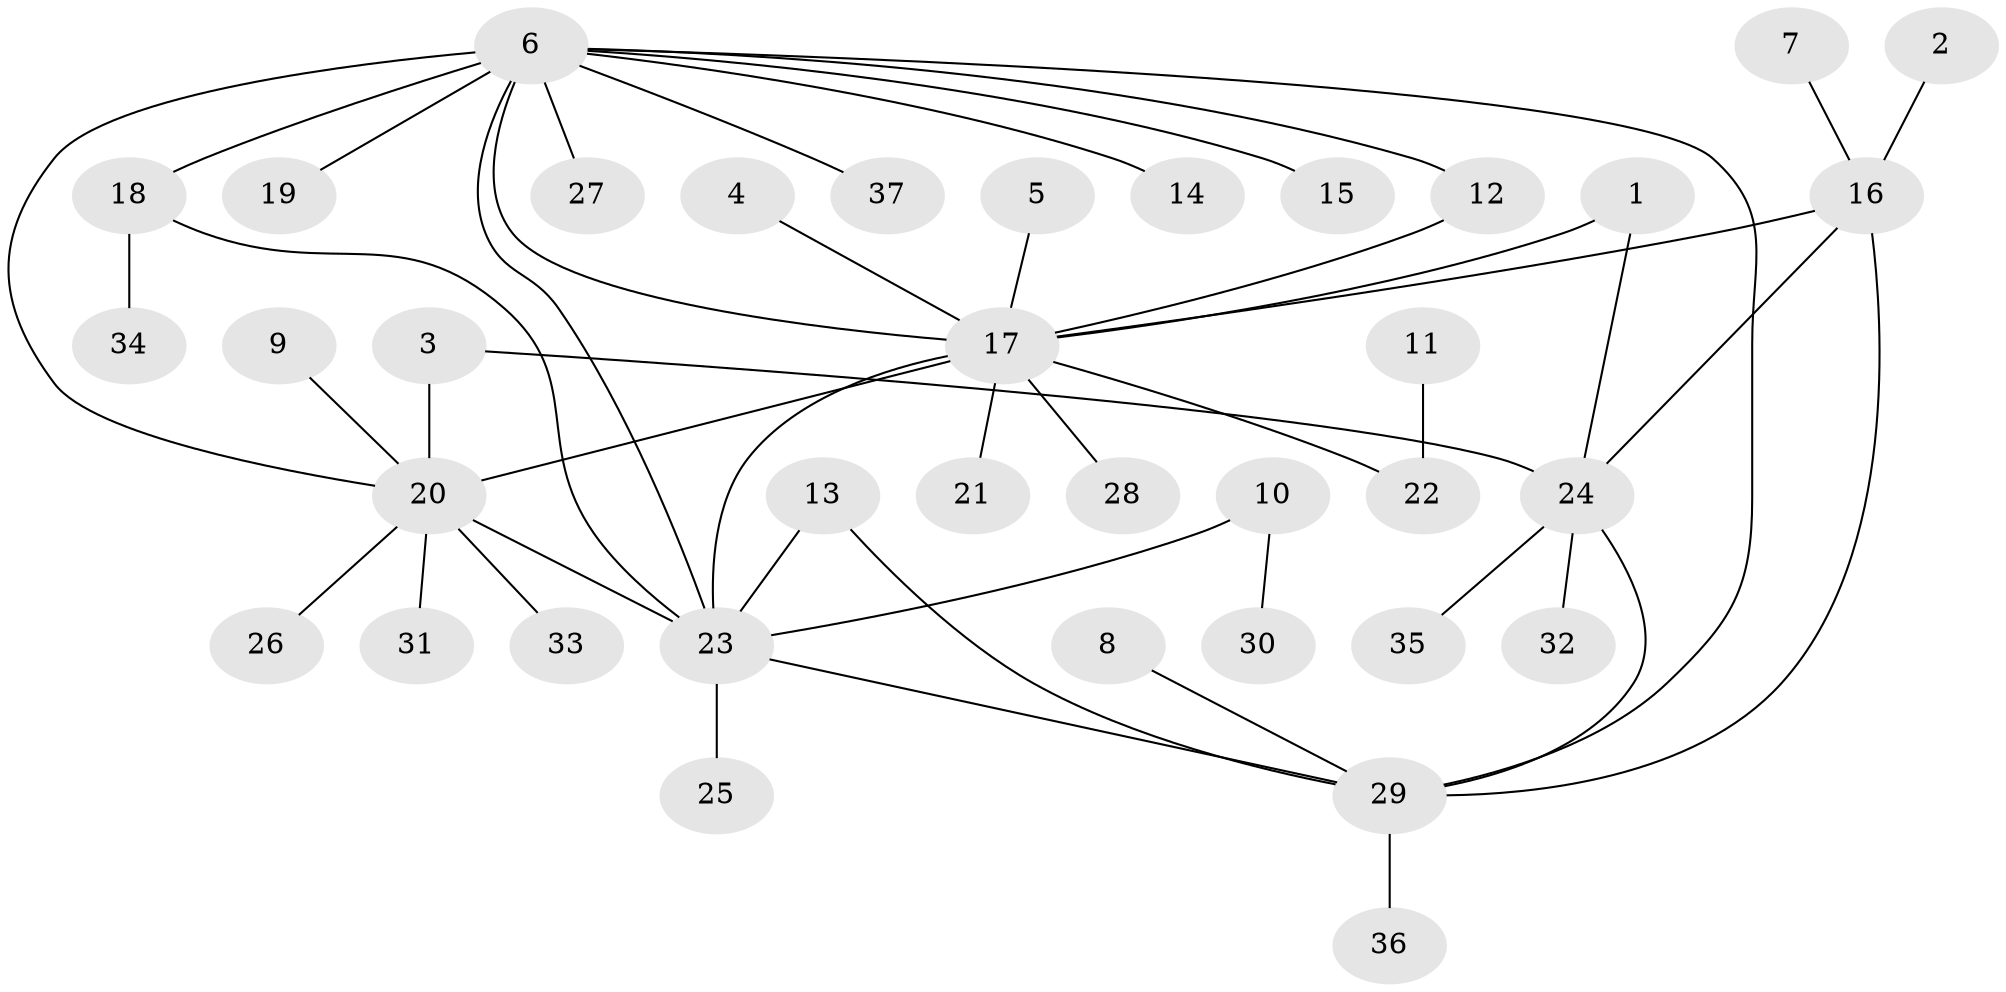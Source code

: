 // original degree distribution, {3: 0.1643835616438356, 12: 0.0136986301369863, 11: 0.0273972602739726, 4: 0.0273972602739726, 7: 0.0273972602739726, 9: 0.0273972602739726, 2: 0.136986301369863, 1: 0.5616438356164384, 5: 0.0136986301369863}
// Generated by graph-tools (version 1.1) at 2025/26/03/09/25 03:26:44]
// undirected, 37 vertices, 47 edges
graph export_dot {
graph [start="1"]
  node [color=gray90,style=filled];
  1;
  2;
  3;
  4;
  5;
  6;
  7;
  8;
  9;
  10;
  11;
  12;
  13;
  14;
  15;
  16;
  17;
  18;
  19;
  20;
  21;
  22;
  23;
  24;
  25;
  26;
  27;
  28;
  29;
  30;
  31;
  32;
  33;
  34;
  35;
  36;
  37;
  1 -- 17 [weight=1.0];
  1 -- 24 [weight=1.0];
  2 -- 16 [weight=1.0];
  3 -- 20 [weight=2.0];
  3 -- 24 [weight=1.0];
  4 -- 17 [weight=1.0];
  5 -- 17 [weight=1.0];
  6 -- 12 [weight=1.0];
  6 -- 14 [weight=1.0];
  6 -- 15 [weight=1.0];
  6 -- 17 [weight=1.0];
  6 -- 18 [weight=1.0];
  6 -- 19 [weight=2.0];
  6 -- 20 [weight=1.0];
  6 -- 23 [weight=1.0];
  6 -- 27 [weight=1.0];
  6 -- 29 [weight=1.0];
  6 -- 37 [weight=1.0];
  7 -- 16 [weight=1.0];
  8 -- 29 [weight=1.0];
  9 -- 20 [weight=1.0];
  10 -- 23 [weight=2.0];
  10 -- 30 [weight=1.0];
  11 -- 22 [weight=1.0];
  12 -- 17 [weight=1.0];
  13 -- 23 [weight=1.0];
  13 -- 29 [weight=1.0];
  16 -- 17 [weight=1.0];
  16 -- 24 [weight=1.0];
  16 -- 29 [weight=1.0];
  17 -- 20 [weight=1.0];
  17 -- 21 [weight=1.0];
  17 -- 22 [weight=1.0];
  17 -- 23 [weight=2.0];
  17 -- 28 [weight=1.0];
  18 -- 23 [weight=1.0];
  18 -- 34 [weight=1.0];
  20 -- 23 [weight=1.0];
  20 -- 26 [weight=1.0];
  20 -- 31 [weight=1.0];
  20 -- 33 [weight=1.0];
  23 -- 25 [weight=1.0];
  23 -- 29 [weight=1.0];
  24 -- 29 [weight=1.0];
  24 -- 32 [weight=1.0];
  24 -- 35 [weight=1.0];
  29 -- 36 [weight=1.0];
}
